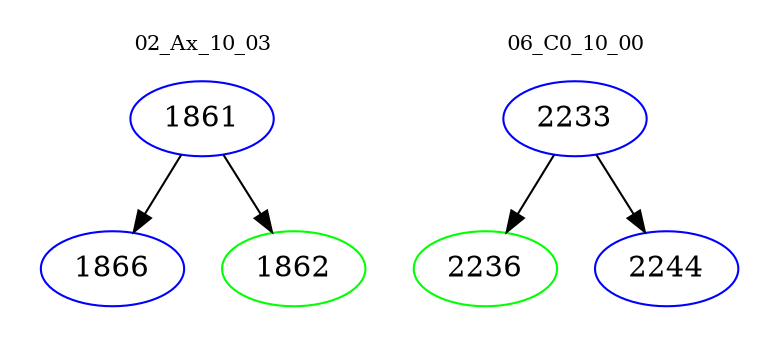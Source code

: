 digraph{
subgraph cluster_0 {
color = white
label = "02_Ax_10_03";
fontsize=10;
T0_1861 [label="1861", color="blue"]
T0_1861 -> T0_1866 [color="black"]
T0_1866 [label="1866", color="blue"]
T0_1861 -> T0_1862 [color="black"]
T0_1862 [label="1862", color="green"]
}
subgraph cluster_1 {
color = white
label = "06_C0_10_00";
fontsize=10;
T1_2233 [label="2233", color="blue"]
T1_2233 -> T1_2236 [color="black"]
T1_2236 [label="2236", color="green"]
T1_2233 -> T1_2244 [color="black"]
T1_2244 [label="2244", color="blue"]
}
}
